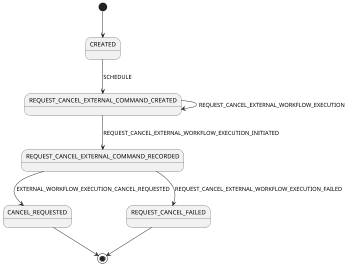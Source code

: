 ` Copyright (C) 2020 Temporal Technologies, Inc. All Rights Reserved.
`
` Copyright 2012-2016 Amazon.com, Inc. or its affiliates. All Rights Reserved.
`
` Modifications copyright (C) 2017 Uber Technologies, Inc.
`
` Licensed under the Apache License, Version 2.0 (the "License"). You may not
` use this file except in compliance with the License. A copy of the License is
` located at
`
` http://aws.amazon.com/apache2.0
`
` or in the "license" file accompanying this file. This file is distributed on
` an "AS IS" BASIS, WITHOUT WARRANTIES OR CONDITIONS OF ANY KIND, either
` express or implied. See the License for the specific language governing
` permissions and limitations under the License.

` PlantUML <plantuml.com> State Diagram.
` Generated from src/main/java/io/temporal/internal/statemachines/CancelExternalStateMachine.java
` by io.temporal.internal.statemachines.CommandsGeneratePlantUMLStateDiagrams.


@startuml
scale 350 width
[*] --> CREATED
CREATED --> REQUEST_CANCEL_EXTERNAL_COMMAND_CREATED: SCHEDULE
REQUEST_CANCEL_EXTERNAL_COMMAND_CREATED --> REQUEST_CANCEL_EXTERNAL_COMMAND_CREATED: REQUEST_CANCEL_EXTERNAL_WORKFLOW_EXECUTION
REQUEST_CANCEL_EXTERNAL_COMMAND_CREATED --> REQUEST_CANCEL_EXTERNAL_COMMAND_RECORDED: REQUEST_CANCEL_EXTERNAL_WORKFLOW_EXECUTION_INITIATED
REQUEST_CANCEL_EXTERNAL_COMMAND_RECORDED --> CANCEL_REQUESTED: EXTERNAL_WORKFLOW_EXECUTION_CANCEL_REQUESTED
REQUEST_CANCEL_EXTERNAL_COMMAND_RECORDED --> REQUEST_CANCEL_FAILED: REQUEST_CANCEL_EXTERNAL_WORKFLOW_EXECUTION_FAILED
CANCEL_REQUESTED --> [*]
REQUEST_CANCEL_FAILED --> [*]
@enduml
